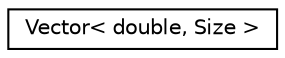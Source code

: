 digraph "Graphical Class Hierarchy"
{
 // LATEX_PDF_SIZE
  edge [fontname="Helvetica",fontsize="10",labelfontname="Helvetica",labelfontsize="10"];
  node [fontname="Helvetica",fontsize="10",shape=record];
  rankdir="LR";
  Node0 [label="Vector\< double, Size \>",height=0.2,width=0.4,color="black", fillcolor="white", style="filled",URL="$class_vector.html",tooltip=" "];
}
